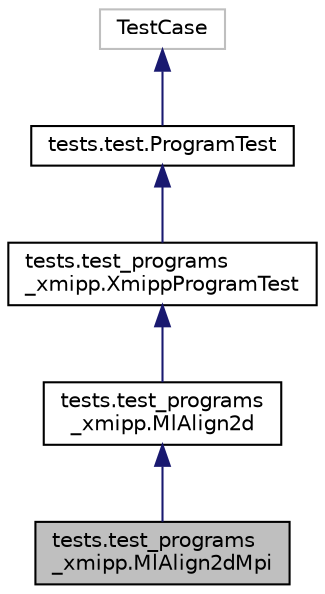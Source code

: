 digraph "tests.test_programs_xmipp.MlAlign2dMpi"
{
  edge [fontname="Helvetica",fontsize="10",labelfontname="Helvetica",labelfontsize="10"];
  node [fontname="Helvetica",fontsize="10",shape=record];
  Node5 [label="tests.test_programs\l_xmipp.MlAlign2dMpi",height=0.2,width=0.4,color="black", fillcolor="grey75", style="filled", fontcolor="black"];
  Node6 -> Node5 [dir="back",color="midnightblue",fontsize="10",style="solid",fontname="Helvetica"];
  Node6 [label="tests.test_programs\l_xmipp.MlAlign2d",height=0.2,width=0.4,color="black", fillcolor="white", style="filled",URL="$classtests_1_1test__programs__xmipp_1_1MlAlign2d.html"];
  Node7 -> Node6 [dir="back",color="midnightblue",fontsize="10",style="solid",fontname="Helvetica"];
  Node7 [label="tests.test_programs\l_xmipp.XmippProgramTest",height=0.2,width=0.4,color="black", fillcolor="white", style="filled",URL="$classtests_1_1test__programs__xmipp_1_1XmippProgramTest.html"];
  Node8 -> Node7 [dir="back",color="midnightblue",fontsize="10",style="solid",fontname="Helvetica"];
  Node8 [label="tests.test.ProgramTest",height=0.2,width=0.4,color="black", fillcolor="white", style="filled",URL="$classtests_1_1test_1_1ProgramTest.html"];
  Node9 -> Node8 [dir="back",color="midnightblue",fontsize="10",style="solid",fontname="Helvetica"];
  Node9 [label="TestCase",height=0.2,width=0.4,color="grey75", fillcolor="white", style="filled"];
}
